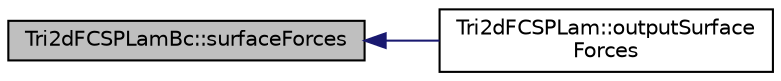 digraph "Tri2dFCSPLamBc::surfaceForces"
{
  edge [fontname="Helvetica",fontsize="10",labelfontname="Helvetica",labelfontsize="10"];
  node [fontname="Helvetica",fontsize="10",shape=record];
  rankdir="LR";
  Node1 [label="Tri2dFCSPLamBc::surfaceForces",height=0.2,width=0.4,color="black", fillcolor="grey75", style="filled" fontcolor="black"];
  Node1 -> Node2 [dir="back",color="midnightblue",fontsize="10",style="solid",fontname="Helvetica"];
  Node2 [label="Tri2dFCSPLam::outputSurface\lForces",height=0.2,width=0.4,color="black", fillcolor="white", style="filled",URL="$classTri2dFCSPLam.html#a1c0659fc50c22bfca170782ebfb12744",tooltip="Returns surface forces. npts Number of surface points at which to compute forces. tag Boundary tag..."];
}
